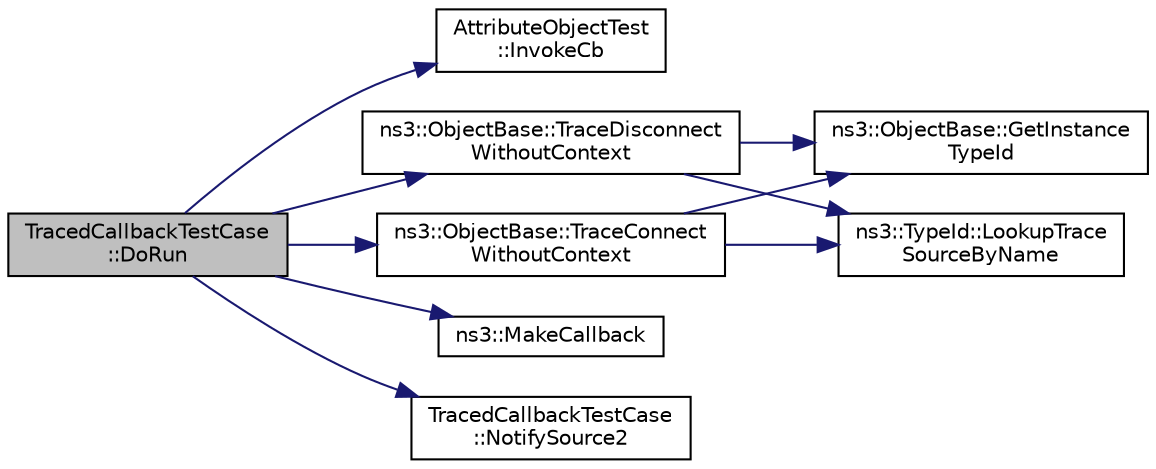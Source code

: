 digraph "TracedCallbackTestCase::DoRun"
{
  edge [fontname="Helvetica",fontsize="10",labelfontname="Helvetica",labelfontsize="10"];
  node [fontname="Helvetica",fontsize="10",shape=record];
  rankdir="LR";
  Node1 [label="TracedCallbackTestCase\l::DoRun",height=0.2,width=0.4,color="black", fillcolor="grey75", style="filled", fontcolor="black"];
  Node1 -> Node2 [color="midnightblue",fontsize="10",style="solid"];
  Node2 [label="AttributeObjectTest\l::InvokeCb",height=0.2,width=0.4,color="black", fillcolor="white", style="filled",URL="$d6/dae/classAttributeObjectTest.html#a2a1a4729b1d8f1ff5baec7831abc3977"];
  Node1 -> Node3 [color="midnightblue",fontsize="10",style="solid"];
  Node3 [label="ns3::ObjectBase::TraceConnect\lWithoutContext",height=0.2,width=0.4,color="black", fillcolor="white", style="filled",URL="$d2/dac/classns3_1_1ObjectBase.html#a1be45f6fd561e75dcac9dfa81b2b81e4"];
  Node3 -> Node4 [color="midnightblue",fontsize="10",style="solid"];
  Node4 [label="ns3::ObjectBase::GetInstance\lTypeId",height=0.2,width=0.4,color="black", fillcolor="white", style="filled",URL="$d2/dac/classns3_1_1ObjectBase.html#abe5b43a6f5b99a92a4c3122db31f06fb"];
  Node3 -> Node5 [color="midnightblue",fontsize="10",style="solid"];
  Node5 [label="ns3::TypeId::LookupTrace\lSourceByName",height=0.2,width=0.4,color="black", fillcolor="white", style="filled",URL="$d6/d11/classns3_1_1TypeId.html#a9b846d40a381142dc29f4dcd9b905c7f"];
  Node1 -> Node6 [color="midnightblue",fontsize="10",style="solid"];
  Node6 [label="ns3::MakeCallback",height=0.2,width=0.4,color="black", fillcolor="white", style="filled",URL="$dd/de0/group__makecallbackmemptr.html#ga9376283685aa99d204048d6a4b7610a4"];
  Node1 -> Node7 [color="midnightblue",fontsize="10",style="solid"];
  Node7 [label="TracedCallbackTestCase\l::NotifySource2",height=0.2,width=0.4,color="black", fillcolor="white", style="filled",URL="$db/d34/classTracedCallbackTestCase.html#a391631ebb2a227e01dc94f93e93dd354"];
  Node1 -> Node8 [color="midnightblue",fontsize="10",style="solid"];
  Node8 [label="ns3::ObjectBase::TraceDisconnect\lWithoutContext",height=0.2,width=0.4,color="black", fillcolor="white", style="filled",URL="$d2/dac/classns3_1_1ObjectBase.html#a460d74131ef97d9d7ba79c6d70b2f304"];
  Node8 -> Node4 [color="midnightblue",fontsize="10",style="solid"];
  Node8 -> Node5 [color="midnightblue",fontsize="10",style="solid"];
}
